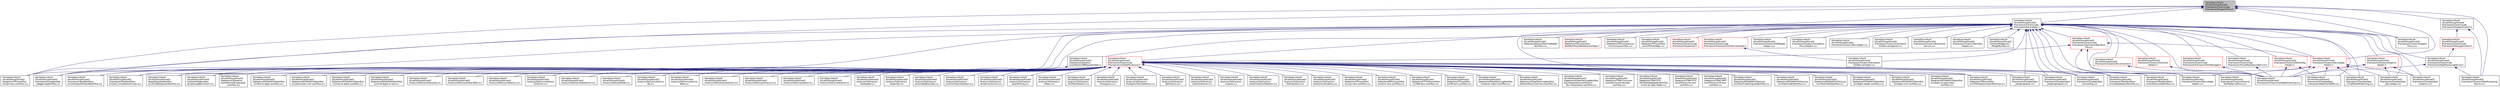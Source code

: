 digraph "/home/travis/build/AliceO2Group/AliceO2/Framework/Core/include/Framework/DispatchPolicy.h"
{
 // INTERACTIVE_SVG=YES
  bgcolor="transparent";
  edge [fontname="Helvetica",fontsize="10",labelfontname="Helvetica",labelfontsize="10"];
  node [fontname="Helvetica",fontsize="10",shape=record];
  Node4 [label="/home/travis/build\l/AliceO2Group/AliceO2\l/Framework/Core/include\l/Framework/DispatchPolicy.h",height=0.2,width=0.4,color="black", fillcolor="grey75", style="filled", fontcolor="black"];
  Node4 -> Node5 [dir="back",color="midnightblue",fontsize="10",style="solid",fontname="Helvetica"];
  Node5 [label="/home/travis/build\l/AliceO2Group/AliceO2\l/Detectors/TPC/workflow\l/src/tpc-reco-workflow.cxx",height=0.2,width=0.4,color="black",URL="$d3/dbf/tpc-reco-workflow_8cxx.html",tooltip="Basic DPL workflow for TPC reconstruction starting from digits. "];
  Node4 -> Node6 [dir="back",color="midnightblue",fontsize="10",style="solid",fontname="Helvetica"];
  Node6 [label="/home/travis/build\l/AliceO2Group/AliceO2\l/Framework/Core/include\l/Framework/DeviceSpec.h",height=0.2,width=0.4,color="black",URL="$df/de8/DeviceSpec_8h.html"];
  Node6 -> Node7 [dir="back",color="midnightblue",fontsize="10",style="solid",fontname="Helvetica"];
  Node7 [label="/home/travis/build\l/AliceO2Group/AliceO2\l/Detectors/Calibration\l/workflow/CCDBPopulatorSpec.h",height=0.2,width=0.4,color="black",URL="$df/df4/CCDBPopulatorSpec_8h.html"];
  Node7 -> Node8 [dir="back",color="midnightblue",fontsize="10",style="solid",fontname="Helvetica"];
  Node8 [label="/home/travis/build\l/AliceO2Group/AliceO2\l/Detectors/Calibration\l/workflow/ccdb-populator\l-workflow.cxx",height=0.2,width=0.4,color="black",URL="$d2/d5c/ccdb-populator-workflow_8cxx.html"];
  Node6 -> Node9 [dir="back",color="midnightblue",fontsize="10",style="solid",fontname="Helvetica"];
  Node9 [label="/home/travis/build\l/AliceO2Group/AliceO2\l/Detectors/Raw/src/RawFileReader\lWorkflow.cxx",height=0.2,width=0.4,color="black",URL="$d3/d87/RawFileReaderWorkflow_8cxx.html"];
  Node6 -> Node10 [dir="back",color="midnightblue",fontsize="10",style="solid",fontname="Helvetica"];
  Node10 [label="/home/travis/build\l/AliceO2Group/AliceO2\l/Detectors/TOF/calibration\l/testWorkflow/DataGeneratorSpec.h",height=0.2,width=0.4,color="red",URL="$d0/d0d/DataGeneratorSpec_8h.html",tooltip="Dummy data generator. "];
  Node6 -> Node12 [dir="back",color="midnightblue",fontsize="10",style="solid",fontname="Helvetica"];
  Node12 [label="/home/travis/build\l/AliceO2Group/AliceO2\l/Detectors/TOF/compression\l/src/CompressorTask.cxx",height=0.2,width=0.4,color="black",URL="$d7/d8c/CompressorTask_8cxx.html",tooltip="TOF raw data compressor task. "];
  Node6 -> Node13 [dir="back",color="midnightblue",fontsize="10",style="solid",fontname="Helvetica"];
  Node13 [label="/home/travis/build\l/AliceO2Group/AliceO2\l/Detectors/TPC/workflow\l/src/CATrackerSpec.cxx",height=0.2,width=0.4,color="black",URL="$da/d78/CATrackerSpec_8cxx.html",tooltip="Processor spec for running TPC CA tracking. "];
  Node6 -> Node5 [dir="back",color="midnightblue",fontsize="10",style="solid",fontname="Helvetica"];
  Node6 -> Node14 [dir="back",color="midnightblue",fontsize="10",style="solid",fontname="Helvetica"];
  Node14 [label="/home/travis/build\l/AliceO2Group/AliceO2\l/Detectors/TRD/workflow\l/src/TRDTrapSimulatorWorkFlow.cxx",height=0.2,width=0.4,color="black",URL="$d2/dc0/TRDTrapSimulatorWorkFlow_8cxx.html"];
  Node6 -> Node15 [dir="back",color="midnightblue",fontsize="10",style="solid",fontname="Helvetica"];
  Node15 [label="/home/travis/build\l/AliceO2Group/AliceO2\l/Framework/Core/include\l/Framework/ChannelConfiguration\lPolicy.h",height=0.2,width=0.4,color="red",URL="$dd/d0f/ChannelConfigurationPolicy_8h.html"];
  Node15 -> Node16 [dir="back",color="midnightblue",fontsize="10",style="solid",fontname="Helvetica"];
  Node16 [label="/home/travis/build\l/AliceO2Group/AliceO2\l/Framework/Core/include\l/Framework/runDataProcessing.h",height=0.2,width=0.4,color="red",URL="$db/dd0/runDataProcessing_8h.html"];
  Node16 -> Node17 [dir="back",color="midnightblue",fontsize="10",style="solid",fontname="Helvetica"];
  Node17 [label="/home/travis/build\l/AliceO2Group/AliceO2\l/Analysis/Tasks/centralityQa.cxx",height=0.2,width=0.4,color="black",URL="$d5/d75/centralityQa_8cxx.html"];
  Node16 -> Node18 [dir="back",color="midnightblue",fontsize="10",style="solid",fontname="Helvetica"];
  Node18 [label="/home/travis/build\l/AliceO2Group/AliceO2\l/Analysis/Tasks/centralityTable.cxx",height=0.2,width=0.4,color="black",URL="$de/d41/centralityTable_8cxx.html"];
  Node16 -> Node19 [dir="back",color="midnightblue",fontsize="10",style="solid",fontname="Helvetica"];
  Node19 [label="/home/travis/build\l/AliceO2Group/AliceO2\l/Analysis/Tasks/correlations.cxx",height=0.2,width=0.4,color="black",URL="$d9/d61/correlations_8cxx.html"];
  Node16 -> Node20 [dir="back",color="midnightblue",fontsize="10",style="solid",fontname="Helvetica"];
  Node20 [label="/home/travis/build\l/AliceO2Group/AliceO2\l/Analysis/Tasks/correlations\lCollection.cxx",height=0.2,width=0.4,color="black",URL="$df/d59/correlationsCollection_8cxx.html"];
  Node16 -> Node21 [dir="back",color="midnightblue",fontsize="10",style="solid",fontname="Helvetica"];
  Node21 [label="/home/travis/build\l/AliceO2Group/AliceO2\l/Analysis/Tasks/eventSelection.cxx",height=0.2,width=0.4,color="black",URL="$d9/df1/eventSelection_8cxx.html"];
  Node16 -> Node22 [dir="back",color="midnightblue",fontsize="10",style="solid",fontname="Helvetica"];
  Node22 [label="/home/travis/build\l/AliceO2Group/AliceO2\l/Analysis/Tasks/jetfinder.cxx",height=0.2,width=0.4,color="black",URL="$d2/dc6/jetfinder_8cxx.html"];
  Node16 -> Node23 [dir="back",color="midnightblue",fontsize="10",style="solid",fontname="Helvetica"];
  Node23 [label="/home/travis/build\l/AliceO2Group/AliceO2\l/Analysis/Tasks/multiplicity\lQa.cxx",height=0.2,width=0.4,color="black",URL="$d3/d6a/multiplicityQa_8cxx.html"];
  Node16 -> Node24 [dir="back",color="midnightblue",fontsize="10",style="solid",fontname="Helvetica"];
  Node24 [label="/home/travis/build\l/AliceO2Group/AliceO2\l/Analysis/Tasks/multiplicity\lTable.cxx",height=0.2,width=0.4,color="black",URL="$d4/d23/multiplicityTable_8cxx.html"];
  Node16 -> Node25 [dir="back",color="midnightblue",fontsize="10",style="solid",fontname="Helvetica"];
  Node25 [label="/home/travis/build\l/AliceO2Group/AliceO2\l/Analysis/Tasks/trackselection.cxx",height=0.2,width=0.4,color="black",URL="$db/d90/trackselection_8cxx.html"];
  Node16 -> Node26 [dir="back",color="midnightblue",fontsize="10",style="solid",fontname="Helvetica"];
  Node26 [label="/home/travis/build\l/AliceO2Group/AliceO2\l/Analysis/Tasks/upcAnalysis.cxx",height=0.2,width=0.4,color="black",URL="$d2/d9d/upcAnalysis_8cxx.html"];
  Node16 -> Node27 [dir="back",color="midnightblue",fontsize="10",style="solid",fontname="Helvetica"];
  Node27 [label="/home/travis/build\l/AliceO2Group/AliceO2\l/Analysis/Tasks/validation.cxx",height=0.2,width=0.4,color="black",URL="$dd/d1b/validation_8cxx.html"];
  Node16 -> Node28 [dir="back",color="midnightblue",fontsize="10",style="solid",fontname="Helvetica"];
  Node28 [label="/home/travis/build\l/AliceO2Group/AliceO2\l/Analysis/Tasks/vertexerhf.cxx",height=0.2,width=0.4,color="black",URL="$de/d5e/vertexerhf_8cxx.html"];
  Node16 -> Node29 [dir="back",color="midnightblue",fontsize="10",style="solid",fontname="Helvetica"];
  Node29 [label="/home/travis/build\l/AliceO2Group/AliceO2\l/Analysis/Tutorials/src\l/aodreader.cxx",height=0.2,width=0.4,color="black",URL="$dd/d00/aodreader_8cxx.html"];
  Node16 -> Node30 [dir="back",color="midnightblue",fontsize="10",style="solid",fontname="Helvetica"];
  Node30 [label="/home/travis/build\l/AliceO2Group/AliceO2\l/Analysis/Tutorials/src\l/aodwriter.cxx",height=0.2,width=0.4,color="black",URL="$d0/dee/aodwriter_8cxx.html"];
  Node16 -> Node31 [dir="back",color="midnightblue",fontsize="10",style="solid",fontname="Helvetica"];
  Node31 [label="/home/travis/build\l/AliceO2Group/AliceO2\l/Analysis/Tutorials/src\l/associatedExample.cxx",height=0.2,width=0.4,color="black",URL="$d6/dcb/associatedExample_8cxx.html"];
  Node16 -> Node32 [dir="back",color="midnightblue",fontsize="10",style="solid",fontname="Helvetica"];
  Node32 [label="/home/travis/build\l/AliceO2Group/AliceO2\l/Analysis/Tutorials/src\l/collisionTracksIteration.cxx",height=0.2,width=0.4,color="black",URL="$d4/dd5/collisionTracksIteration_8cxx.html"];
  Node16 -> Node33 [dir="back",color="midnightblue",fontsize="10",style="solid",fontname="Helvetica"];
  Node33 [label="/home/travis/build\l/AliceO2Group/AliceO2\l/Analysis/Tutorials/src\l/dynamicColumns.cxx",height=0.2,width=0.4,color="black",URL="$d2/df5/dynamicColumns_8cxx.html"];
  Node16 -> Node34 [dir="back",color="midnightblue",fontsize="10",style="solid",fontname="Helvetica"];
  Node34 [label="/home/travis/build\l/AliceO2Group/AliceO2\l/Analysis/Tutorials/src\l/eventMixing.cxx",height=0.2,width=0.4,color="black",URL="$d6/ddb/eventMixing_8cxx.html"];
  Node16 -> Node35 [dir="back",color="midnightblue",fontsize="10",style="solid",fontname="Helvetica"];
  Node35 [label="/home/travis/build\l/AliceO2Group/AliceO2\l/Analysis/Tutorials/src\l/filters.cxx",height=0.2,width=0.4,color="black",URL="$d6/d77/filters_8cxx.html"];
  Node16 -> Node36 [dir="back",color="midnightblue",fontsize="10",style="solid",fontname="Helvetica"];
  Node36 [label="/home/travis/build\l/AliceO2Group/AliceO2\l/Analysis/Tutorials/src\l/fullTrackIteration.cxx",height=0.2,width=0.4,color="black",URL="$d2/d4e/fullTrackIteration_8cxx.html"];
  Node16 -> Node37 [dir="back",color="midnightblue",fontsize="10",style="solid",fontname="Helvetica"];
  Node37 [label="/home/travis/build\l/AliceO2Group/AliceO2\l/Analysis/Tutorials/src\l/histograms.cxx",height=0.2,width=0.4,color="black",URL="$df/d90/histograms_8cxx.html"];
  Node16 -> Node38 [dir="back",color="midnightblue",fontsize="10",style="solid",fontname="Helvetica"];
  Node38 [label="/home/travis/build\l/AliceO2Group/AliceO2\l/Analysis/Tutorials/src\l/histogramTrackSelection.cxx",height=0.2,width=0.4,color="black",URL="$dd/d06/histogramTrackSelection_8cxx.html"];
  Node16 -> Node39 [dir="back",color="midnightblue",fontsize="10",style="solid",fontname="Helvetica"];
  Node39 [label="/home/travis/build\l/AliceO2Group/AliceO2\l/Analysis/Tutorials/src\l/jetAnalysis.cxx",height=0.2,width=0.4,color="black",URL="$d7/d21/jetAnalysis_8cxx.html"];
  Node16 -> Node40 [dir="back",color="midnightblue",fontsize="10",style="solid",fontname="Helvetica"];
  Node40 [label="/home/travis/build\l/AliceO2Group/AliceO2\l/Analysis/Tutorials/src\l/newCollections.cxx",height=0.2,width=0.4,color="black",URL="$d7/d10/newCollections_8cxx.html"];
  Node16 -> Node41 [dir="back",color="midnightblue",fontsize="10",style="solid",fontname="Helvetica"];
  Node41 [label="/home/travis/build\l/AliceO2Group/AliceO2\l/Analysis/Tutorials/src\l/outputs.cxx",height=0.2,width=0.4,color="black",URL="$d3/d45/outputs_8cxx.html"];
  Node16 -> Node42 [dir="back",color="midnightblue",fontsize="10",style="solid",fontname="Helvetica"];
  Node42 [label="/home/travis/build\l/AliceO2Group/AliceO2\l/Analysis/Tutorials/src\l/trackCollectionIteration.cxx",height=0.2,width=0.4,color="black",URL="$d4/ded/trackCollectionIteration_8cxx.html"];
  Node16 -> Node43 [dir="back",color="midnightblue",fontsize="10",style="solid",fontname="Helvetica"];
  Node43 [label="/home/travis/build\l/AliceO2Group/AliceO2\l/Analysis/Tutorials/src\l/trackIteration.cxx",height=0.2,width=0.4,color="black",URL="$db/d7e/trackIteration_8cxx.html"];
  Node16 -> Node44 [dir="back",color="midnightblue",fontsize="10",style="solid",fontname="Helvetica"];
  Node44 [label="/home/travis/build\l/AliceO2Group/AliceO2\l/Analysis/Tutorials/src\l/tracksCombinations.cxx",height=0.2,width=0.4,color="black",URL="$d0/da7/tracksCombinations_8cxx.html"];
  Node16 -> Node8 [dir="back",color="midnightblue",fontsize="10",style="solid",fontname="Helvetica"];
  Node16 -> Node45 [dir="back",color="midnightblue",fontsize="10",style="solid",fontname="Helvetica"];
  Node45 [label="/home/travis/build\l/AliceO2Group/AliceO2\l/Detectors/CPV/workflow\l/src/cpv-reco-workflow.cxx",height=0.2,width=0.4,color="black",URL="$d7/d07/cpv-reco-workflow_8cxx.html",tooltip="Basic DPL workflow for CPV reconstruction starting from digits. "];
  Node16 -> Node46 [dir="back",color="midnightblue",fontsize="10",style="solid",fontname="Helvetica"];
  Node46 [label="/home/travis/build\l/AliceO2Group/AliceO2\l/Detectors/EMCAL/workflow\l/src/emc-reco-workflow.cxx",height=0.2,width=0.4,color="black",URL="$d2/d6d/emc-reco-workflow_8cxx.html",tooltip="Basic DPL workflow for EMCAL reconstruction starting from digits (adapted from tpc-reco-workflow.cxx) "];
  Node16 -> Node47 [dir="back",color="midnightblue",fontsize="10",style="solid",fontname="Helvetica"];
  Node47 [label="/home/travis/build\l/AliceO2Group/AliceO2\l/Detectors/FIT/FDD/workflow\l/src/fdd-reco-workflow.cxx",height=0.2,width=0.4,color="black",URL="$da/d1e/fdd-reco-workflow_8cxx.html"];
  Node16 -> Node48 [dir="back",color="midnightblue",fontsize="10",style="solid",fontname="Helvetica"];
  Node48 [label="/home/travis/build\l/AliceO2Group/AliceO2\l/Detectors/FIT/workflow\l/src/fit-reco-workflow.cxx",height=0.2,width=0.4,color="black",URL="$de/d22/fit-reco-workflow_8cxx.html"];
  Node16 -> Node49 [dir="back",color="midnightblue",fontsize="10",style="solid",fontname="Helvetica"];
  Node49 [label="/home/travis/build\l/AliceO2Group/AliceO2\l/Detectors/GlobalTrackingWorkflow\l/src/tpcits-match-workflow.cxx",height=0.2,width=0.4,color="black",URL="$db/d94/tpcits-match-workflow_8cxx.html"];
  Node16 -> Node50 [dir="back",color="midnightblue",fontsize="10",style="solid",fontname="Helvetica"];
  Node50 [label="/home/travis/build\l/AliceO2Group/AliceO2\l/Detectors/GlobalTrackingWorkflow\l/tofworkflow/src/tof-reco-workflow.cxx",height=0.2,width=0.4,color="black",URL="$da/dfd/tof-reco-workflow_8cxx.html",tooltip="Basic DPL workflow for TOF reconstruction starting from digits. "];
  Node16 -> Node51 [dir="back",color="midnightblue",fontsize="10",style="solid",fontname="Helvetica"];
  Node51 [label="/home/travis/build\l/AliceO2Group/AliceO2\l/Detectors/GlobalTrackingWorkflow\l/tpcinterpolationworkflow/src\l/tpc-interpolation-workflow.cxx",height=0.2,width=0.4,color="black",URL="$d5/d57/tpc-interpolation-workflow_8cxx.html"];
  Node16 -> Node52 [dir="back",color="midnightblue",fontsize="10",style="solid",fontname="Helvetica"];
  Node52 [label="/home/travis/build\l/AliceO2Group/AliceO2\l/Detectors/ITSMFT/common\l/workflow/src/stf-decoder\l-workflow.cxx",height=0.2,width=0.4,color="black",URL="$dd/d1f/stf-decoder-workflow_8cxx.html"];
  Node16 -> Node53 [dir="back",color="midnightblue",fontsize="10",style="solid",fontname="Helvetica"];
  Node53 [label="/home/travis/build\l/AliceO2Group/AliceO2\l/Detectors/ITSMFT/ITS\l/QC/TestDataReaderWorkflow\l/src/its-qc-data-reader.cxx",height=0.2,width=0.4,color="black",URL="$d1/dd5/its-qc-data-reader_8cxx.html"];
  Node16 -> Node54 [dir="back",color="midnightblue",fontsize="10",style="solid",fontname="Helvetica"];
  Node54 [label="/home/travis/build\l/AliceO2Group/AliceO2\l/Detectors/ITSMFT/ITS\l/workflow/src/its-reco\l-workflow.cxx",height=0.2,width=0.4,color="black",URL="$dc/d64/its-reco-workflow_8cxx.html"];
  Node16 -> Node55 [dir="back",color="midnightblue",fontsize="10",style="solid",fontname="Helvetica"];
  Node55 [label="/home/travis/build\l/AliceO2Group/AliceO2\l/Detectors/ITSMFT/MFT\l/workflow/src/mft-reco\l-workflow.cxx",height=0.2,width=0.4,color="black",URL="$dc/d6a/mft-reco-workflow_8cxx.html"];
  Node16 -> Node56 [dir="back",color="midnightblue",fontsize="10",style="solid",fontname="Helvetica"];
  Node56 [label="/home/travis/build\l/AliceO2Group/AliceO2\l/Detectors/MUON/MCH/Tracking\l/src/TrackFinderOriginalWorkflow.cxx",height=0.2,width=0.4,color="black",URL="$d4/d99/TrackFinderOriginalWorkflow_8cxx.html"];
  Node16 -> Node57 [dir="back",color="midnightblue",fontsize="10",style="solid",fontname="Helvetica"];
  Node57 [label="/home/travis/build\l/AliceO2Group/AliceO2\l/Detectors/MUON/MCH/Tracking\l/src/TrackFinderWorkflow.cxx",height=0.2,width=0.4,color="black",URL="$da/d8b/TrackFinderWorkflow_8cxx.html"];
  Node16 -> Node58 [dir="back",color="midnightblue",fontsize="10",style="solid",fontname="Helvetica"];
  Node58 [label="/home/travis/build\l/AliceO2Group/AliceO2\l/Detectors/MUON/MCH/Tracking\l/src/TrackFitterWorkflow.cxx",height=0.2,width=0.4,color="black",URL="$d0/dba/TrackFitterWorkflow_8cxx.html"];
  Node16 -> Node59 [dir="back",color="midnightblue",fontsize="10",style="solid",fontname="Helvetica"];
  Node59 [label="/home/travis/build\l/AliceO2Group/AliceO2\l/Detectors/MUON/MCH/Workflow\l/src/digits-reader-workflow.cxx",height=0.2,width=0.4,color="black",URL="$da/d81/digits-reader-workflow_8cxx.html",tooltip="Implementation of a DPL device to read digits from a binary file. "];
  Node16 -> Node60 [dir="back",color="midnightblue",fontsize="10",style="solid",fontname="Helvetica"];
  Node60 [label="/home/travis/build\l/AliceO2Group/AliceO2\l/Detectors/MUON/MCH/Workflow\l/src/digits-sink-workflow.cxx",height=0.2,width=0.4,color="black",URL="$dd/da0/digits-sink-workflow_8cxx.html",tooltip="This is an executable that dumps to a file on disk the digits received via DPL. "];
  Node16 -> Node61 [dir="back",color="midnightblue",fontsize="10",style="solid",fontname="Helvetica"];
  Node61 [label="/home/travis/build\l/AliceO2Group/AliceO2\l/Detectors/MUON/MCH/Workflow\l/src/digits-to-preclusters\l-workflow.cxx",height=0.2,width=0.4,color="black",URL="$d8/dee/digits-to-preclusters-workflow_8cxx.html",tooltip="This is an executable that runs the preclusterization via DPL. "];
  Node16 -> Node62 [dir="back",color="midnightblue",fontsize="10",style="solid",fontname="Helvetica"];
  Node62 [label="/home/travis/build\l/AliceO2Group/AliceO2\l/Detectors/MUON/MCH/Workflow\l/src/file-to-digits-workflow.cxx",height=0.2,width=0.4,color="black",URL="$db/d1c/file-to-digits-workflow_8cxx.html"];
  Node16 -> Node63 [dir="back",color="midnightblue",fontsize="10",style="solid",fontname="Helvetica"];
  Node63 [label="/home/travis/build\l/AliceO2Group/AliceO2\l/Detectors/MUON/MCH/Workflow\l/src/preclusters-sink-workflow.cxx",height=0.2,width=0.4,color="black",URL="$df/d49/preclusters-sink-workflow_8cxx.html",tooltip="This is an executable that dumps to a file on disk the preclusters received via DPL. "];
  Node16 -> Node64 [dir="back",color="midnightblue",fontsize="10",style="solid",fontname="Helvetica"];
  Node64 [label="/home/travis/build\l/AliceO2Group/AliceO2\l/Detectors/MUON/MCH/Workflow\l/src/raw-to-digits-workflow.cxx",height=0.2,width=0.4,color="black",URL="$d2/dc6/raw-to-digits-workflow_8cxx.html",tooltip="This is an executable that runs the decoding via DPL. "];
  Node16 -> Node65 [dir="back",color="midnightblue",fontsize="10",style="solid",fontname="Helvetica"];
  Node65 [label="/home/travis/build\l/AliceO2Group/AliceO2\l/Detectors/MUON/MID/Workflow\l/src/mid-digits-to-raw.cxx",height=0.2,width=0.4,color="black",URL="$d1/d79/mid-digits-to-raw_8cxx.html",tooltip="MID raw to digits workflow. "];
  Node16 -> Node5 [dir="back",color="midnightblue",fontsize="10",style="solid",fontname="Helvetica"];
  Node16 -> Node14 [dir="back",color="midnightblue",fontsize="10",style="solid",fontname="Helvetica"];
  Node16 -> Node81 [dir="back",color="midnightblue",fontsize="10",style="solid",fontname="Helvetica"];
  Node81 [label="/home/travis/build\l/AliceO2Group/AliceO2\l/Framework/Core/test/test\l_DanglingInputs.cxx",height=0.2,width=0.4,color="black",URL="$db/d94/test__DanglingInputs_8cxx.html"];
  Node16 -> Node82 [dir="back",color="midnightblue",fontsize="10",style="solid",fontname="Helvetica"];
  Node82 [label="/home/travis/build\l/AliceO2Group/AliceO2\l/Framework/Core/test/test\l_DanglingOutputs.cxx",height=0.2,width=0.4,color="black",URL="$d9/dda/test__DanglingOutputs_8cxx.html"];
  Node16 -> Node85 [dir="back",color="midnightblue",fontsize="10",style="solid",fontname="Helvetica"];
  Node85 [label="/home/travis/build\l/AliceO2Group/AliceO2\l/Framework/Core/test/test\l_Forwarding.cxx",height=0.2,width=0.4,color="black",URL="$de/dae/test__Forwarding_8cxx.html"];
  Node16 -> Node101 [dir="back",color="midnightblue",fontsize="10",style="solid",fontname="Helvetica"];
  Node101 [label="/home/travis/build\l/AliceO2Group/AliceO2\l/Framework/Core/test/test\l_StaggeringWorkflow.cxx",height=0.2,width=0.4,color="black",URL="$dd/d16/test__StaggeringWorkflow_8cxx.html"];
  Node16 -> Node112 [dir="back",color="midnightblue",fontsize="10",style="solid",fontname="Helvetica"];
  Node112 [label="/home/travis/build\l/AliceO2Group/AliceO2\l/Framework/TestWorkflows\l/src/o2DataQueryWorkflow.cxx",height=0.2,width=0.4,color="black",URL="$d7/d09/o2DataQueryWorkflow_8cxx.html"];
  Node16 -> Node113 [dir="back",color="midnightblue",fontsize="10",style="solid",fontname="Helvetica"];
  Node113 [label="/home/travis/build\l/AliceO2Group/AliceO2\l/Framework/TestWorkflows\l/src/o2DiamondWorkflow.cxx",height=0.2,width=0.4,color="black",URL="$d4/dbb/o2DiamondWorkflow_8cxx.html"];
  Node16 -> Node115 [dir="back",color="midnightblue",fontsize="10",style="solid",fontname="Helvetica"];
  Node115 [label="/home/travis/build\l/AliceO2Group/AliceO2\l/Framework/TestWorkflows\l/src/o2OutputWildcardWorkflow.cxx",height=0.2,width=0.4,color="black",URL="$d1/d91/o2OutputWildcardWorkflow_8cxx.html"];
  Node16 -> Node120 [dir="back",color="midnightblue",fontsize="10",style="solid",fontname="Helvetica"];
  Node120 [label="/home/travis/build\l/AliceO2Group/AliceO2\l/Framework/TestWorkflows\l/src/test_CompletionPolicies.cxx",height=0.2,width=0.4,color="black",URL="$d8/d33/test__CompletionPolicies_8cxx.html"];
  Node16 -> Node134 [dir="back",color="midnightblue",fontsize="10",style="solid",fontname="Helvetica"];
  Node134 [label="/home/travis/build\l/AliceO2Group/AliceO2\l/Steer/DigitizerWorkflow\l/src/SimpleDigitizerWorkflow.cxx",height=0.2,width=0.4,color="black",URL="$d2/dd7/SimpleDigitizerWorkflow_8cxx.html"];
  Node16 -> Node136 [dir="back",color="midnightblue",fontsize="10",style="solid",fontname="Helvetica"];
  Node136 [label="/home/travis/build\l/AliceO2Group/AliceO2\l/Utilities/Mergers/test\l/emptyLoopBenchmark.cxx",height=0.2,width=0.4,color="black",URL="$d2/db0/emptyLoopBenchmark_8cxx.html",tooltip="A benchmark which measures a maximum rate of doing nothing in a device. "];
  Node15 -> Node141 [dir="back",color="midnightblue",fontsize="10",style="solid",fontname="Helvetica"];
  Node141 [label="/home/travis/build\l/AliceO2Group/AliceO2\l/Framework/Core/src/DeviceSpec\lHelpers.h",height=0.2,width=0.4,color="red",URL="$df/dda/DeviceSpecHelpers_8h.html"];
  Node141 -> Node142 [dir="back",color="midnightblue",fontsize="10",style="solid",fontname="Helvetica"];
  Node142 [label="/home/travis/build\l/AliceO2Group/AliceO2\l/Framework/Core/src/DeviceSpec\lHelpers.cxx",height=0.2,width=0.4,color="black",URL="$d1/dd9/DeviceSpecHelpers_8cxx.html"];
  Node141 -> Node143 [dir="back",color="midnightblue",fontsize="10",style="solid",fontname="Helvetica"];
  Node143 [label="/home/travis/build\l/AliceO2Group/AliceO2\l/Framework/Core/src/External\lFairMQDeviceProxy.cxx",height=0.2,width=0.4,color="black",URL="$dc/df3/ExternalFairMQDeviceProxy_8cxx.html"];
  Node141 -> Node144 [dir="back",color="midnightblue",fontsize="10",style="solid",fontname="Helvetica"];
  Node144 [label="/home/travis/build\l/AliceO2Group/AliceO2\l/Framework/Core/src/runDataProcessing.cxx",height=0.2,width=0.4,color="black",URL="$d7/d54/runDataProcessing_8cxx.html"];
  Node141 -> Node145 [dir="back",color="midnightblue",fontsize="10",style="solid",fontname="Helvetica"];
  Node145 [label="/home/travis/build\l/AliceO2Group/AliceO2\l/Framework/Core/test/test\l_DeviceSpec.cxx",height=0.2,width=0.4,color="black",URL="$d9/d51/test__DeviceSpec_8cxx.html"];
  Node141 -> Node147 [dir="back",color="midnightblue",fontsize="10",style="solid",fontname="Helvetica"];
  Node147 [label="/home/travis/build\l/AliceO2Group/AliceO2\l/Framework/Core/test/test\l_FrameworkDataFlowToDDS.cxx",height=0.2,width=0.4,color="black",URL="$d6/d53/test__FrameworkDataFlowToDDS_8cxx.html"];
  Node141 -> Node148 [dir="back",color="midnightblue",fontsize="10",style="solid",fontname="Helvetica"];
  Node148 [label="/home/travis/build\l/AliceO2Group/AliceO2\l/Framework/Core/test/test\l_Graphviz.cxx",height=0.2,width=0.4,color="black",URL="$d4/dc4/test__Graphviz_8cxx.html"];
  Node141 -> Node149 [dir="back",color="midnightblue",fontsize="10",style="solid",fontname="Helvetica"];
  Node149 [label="/home/travis/build\l/AliceO2Group/AliceO2\l/Framework/Core/test/test\l_TimeParallelPipelining.cxx",height=0.2,width=0.4,color="black",URL="$dd/d8a/test__TimeParallelPipelining_8cxx.html"];
  Node15 -> Node142 [dir="back",color="midnightblue",fontsize="10",style="solid",fontname="Helvetica"];
  Node15 -> Node144 [dir="back",color="midnightblue",fontsize="10",style="solid",fontname="Helvetica"];
  Node6 -> Node155 [dir="back",color="midnightblue",fontsize="10",style="solid",fontname="Helvetica"];
  Node155 [label="/home/travis/build\l/AliceO2Group/AliceO2\l/Framework/Core/include\l/Framework/DataProcessingDevice.h",height=0.2,width=0.4,color="black",URL="$d3/d4b/DataProcessingDevice_8h.html"];
  Node155 -> Node156 [dir="back",color="midnightblue",fontsize="10",style="solid",fontname="Helvetica"];
  Node156 [label="/home/travis/build\l/AliceO2Group/AliceO2\l/Framework/Core/src/DataProcessing\lDevice.cxx",height=0.2,width=0.4,color="black",URL="$db/dac/DataProcessingDevice_8cxx.html"];
  Node155 -> Node144 [dir="back",color="midnightblue",fontsize="10",style="solid",fontname="Helvetica"];
  Node6 -> Node157 [dir="back",color="midnightblue",fontsize="10",style="solid",fontname="Helvetica"];
  Node157 [label="/home/travis/build\l/AliceO2Group/AliceO2\l/Framework/Core/include\l/Framework/Dispatcher.h",height=0.2,width=0.4,color="red",URL="$d7/d33/Dispatcher_8h.html",tooltip="Declaration of Dispatcher for O2 Data Sampling. "];
  Node6 -> Node160 [dir="back",color="midnightblue",fontsize="10",style="solid",fontname="Helvetica"];
  Node160 [label="/home/travis/build\l/AliceO2Group/AliceO2\l/Framework/Core/include\l/Framework/FrameworkGUIDebugger.h",height=0.2,width=0.4,color="red",URL="$dd/d9a/FrameworkGUIDebugger_8h.html"];
  Node160 -> Node144 [dir="back",color="midnightblue",fontsize="10",style="solid",fontname="Helvetica"];
  Node6 -> Node162 [dir="back",color="midnightblue",fontsize="10",style="solid",fontname="Helvetica"];
  Node162 [label="/home/travis/build\l/AliceO2Group/AliceO2\l/Framework/Core/include\l/Framework/FrameworkGUIDevicesGraph.h",height=0.2,width=0.4,color="red",URL="$dd/d49/FrameworkGUIDevicesGraph_8h.html"];
  Node162 -> Node163 [dir="back",color="midnightblue",fontsize="10",style="solid",fontname="Helvetica"];
  Node163 [label="/home/travis/build\l/AliceO2Group/AliceO2\l/Framework/Core/src/Framework\lGUIDevicesGraph.cxx",height=0.2,width=0.4,color="black",URL="$d7/d5a/FrameworkGUIDevicesGraph_8cxx.html"];
  Node6 -> Node164 [dir="back",color="midnightblue",fontsize="10",style="solid",fontname="Helvetica"];
  Node164 [label="/home/travis/build\l/AliceO2Group/AliceO2\l/Framework/Core/include\l/Framework/SimpleRawDeviceService.h",height=0.2,width=0.4,color="black",URL="$de/d88/SimpleRawDeviceService_8h.html"];
  Node164 -> Node144 [dir="back",color="midnightblue",fontsize="10",style="solid",fontname="Helvetica"];
  Node6 -> Node165 [dir="back",color="midnightblue",fontsize="10",style="solid",fontname="Helvetica"];
  Node165 [label="/home/travis/build\l/AliceO2Group/AliceO2\l/Framework/Core/src/AODReader\lHelpers.cxx",height=0.2,width=0.4,color="black",URL="$d4/dc5/AODReaderHelpers_8cxx.html"];
  Node6 -> Node166 [dir="back",color="midnightblue",fontsize="10",style="solid",fontname="Helvetica"];
  Node166 [label="/home/travis/build\l/AliceO2Group/AliceO2\l/Framework/Core/src/Completion\lPolicyHelpers.cxx",height=0.2,width=0.4,color="black",URL="$da/da3/CompletionPolicyHelpers_8cxx.html"];
  Node6 -> Node167 [dir="back",color="midnightblue",fontsize="10",style="solid",fontname="Helvetica"];
  Node167 [label="/home/travis/build\l/AliceO2Group/AliceO2\l/Framework/Core/src/DDSConfig\lHelpers.h",height=0.2,width=0.4,color="red",URL="$d3/dc0/DDSConfigHelpers_8h.html"];
  Node167 -> Node144 [dir="back",color="midnightblue",fontsize="10",style="solid",fontname="Helvetica"];
  Node167 -> Node147 [dir="back",color="midnightblue",fontsize="10",style="solid",fontname="Helvetica"];
  Node6 -> Node169 [dir="back",color="midnightblue",fontsize="10",style="solid",fontname="Helvetica"];
  Node169 [label="/home/travis/build\l/AliceO2Group/AliceO2\l/Framework/Core/src/DeviceSpec.cxx",height=0.2,width=0.4,color="black",URL="$d8/d84/DeviceSpec_8cxx.html"];
  Node6 -> Node141 [dir="back",color="midnightblue",fontsize="10",style="solid",fontname="Helvetica"];
  Node6 -> Node142 [dir="back",color="midnightblue",fontsize="10",style="solid",fontname="Helvetica"];
  Node6 -> Node170 [dir="back",color="midnightblue",fontsize="10",style="solid",fontname="Helvetica"];
  Node170 [label="/home/travis/build\l/AliceO2Group/AliceO2\l/Framework/Core/src/Dispatch\lPolicy.cxx",height=0.2,width=0.4,color="black",URL="$d4/d57/DispatchPolicy_8cxx.html"];
  Node6 -> Node151 [dir="back",color="midnightblue",fontsize="10",style="solid",fontname="Helvetica"];
  Node151 [label="/home/travis/build\l/AliceO2Group/AliceO2\l/Framework/Core/src/DriverControl.h",height=0.2,width=0.4,color="red",URL="$de/d66/DriverControl_8h.html"];
  Node151 -> Node144 [dir="back",color="midnightblue",fontsize="10",style="solid",fontname="Helvetica"];
  Node6 -> Node143 [dir="back",color="midnightblue",fontsize="10",style="solid",fontname="Helvetica"];
  Node6 -> Node171 [dir="back",color="midnightblue",fontsize="10",style="solid",fontname="Helvetica"];
  Node171 [label="/home/travis/build\l/AliceO2Group/AliceO2\l/Framework/Core/src/Framework\lGUIDeviceInspector.cxx",height=0.2,width=0.4,color="black",URL="$d4/d72/FrameworkGUIDeviceInspector_8cxx.html"];
  Node6 -> Node163 [dir="back",color="midnightblue",fontsize="10",style="solid",fontname="Helvetica"];
  Node6 -> Node172 [dir="back",color="midnightblue",fontsize="10",style="solid",fontname="Helvetica"];
  Node172 [label="/home/travis/build\l/AliceO2Group/AliceO2\l/Framework/Core/src/Graphviz\lHelpers.h",height=0.2,width=0.4,color="red",URL="$da/d8f/GraphvizHelpers_8h.html"];
  Node172 -> Node144 [dir="back",color="midnightblue",fontsize="10",style="solid",fontname="Helvetica"];
  Node172 -> Node145 [dir="back",color="midnightblue",fontsize="10",style="solid",fontname="Helvetica"];
  Node172 -> Node148 [dir="back",color="midnightblue",fontsize="10",style="solid",fontname="Helvetica"];
  Node6 -> Node174 [dir="back",color="midnightblue",fontsize="10",style="solid",fontname="Helvetica"];
  Node174 [label="/home/travis/build\l/AliceO2Group/AliceO2\l/Framework/Core/src/O2Control\lHelpers.h",height=0.2,width=0.4,color="red",URL="$d3/d6a/O2ControlHelpers_8h.html"];
  Node174 -> Node144 [dir="back",color="midnightblue",fontsize="10",style="solid",fontname="Helvetica"];
  Node6 -> Node144 [dir="back",color="midnightblue",fontsize="10",style="solid",fontname="Helvetica"];
  Node6 -> Node176 [dir="back",color="midnightblue",fontsize="10",style="solid",fontname="Helvetica"];
  Node176 [label="/home/travis/build\l/AliceO2Group/AliceO2\l/Framework/Core/src/TextControl\lService.cxx",height=0.2,width=0.4,color="black",URL="$d3/dac/TextControlService_8cxx.html"];
  Node6 -> Node177 [dir="back",color="midnightblue",fontsize="10",style="solid",fontname="Helvetica"];
  Node177 [label="/home/travis/build\l/AliceO2Group/AliceO2\l/Framework/Core/src/Workflow\lHelpers.cxx",height=0.2,width=0.4,color="black",URL="$dc/da7/WorkflowHelpers_8cxx.html"];
  Node6 -> Node81 [dir="back",color="midnightblue",fontsize="10",style="solid",fontname="Helvetica"];
  Node6 -> Node82 [dir="back",color="midnightblue",fontsize="10",style="solid",fontname="Helvetica"];
  Node6 -> Node145 [dir="back",color="midnightblue",fontsize="10",style="solid",fontname="Helvetica"];
  Node6 -> Node85 [dir="back",color="midnightblue",fontsize="10",style="solid",fontname="Helvetica"];
  Node6 -> Node147 [dir="back",color="midnightblue",fontsize="10",style="solid",fontname="Helvetica"];
  Node6 -> Node148 [dir="back",color="midnightblue",fontsize="10",style="solid",fontname="Helvetica"];
  Node6 -> Node101 [dir="back",color="midnightblue",fontsize="10",style="solid",fontname="Helvetica"];
  Node6 -> Node149 [dir="back",color="midnightblue",fontsize="10",style="solid",fontname="Helvetica"];
  Node6 -> Node112 [dir="back",color="midnightblue",fontsize="10",style="solid",fontname="Helvetica"];
  Node6 -> Node113 [dir="back",color="midnightblue",fontsize="10",style="solid",fontname="Helvetica"];
  Node6 -> Node115 [dir="back",color="midnightblue",fontsize="10",style="solid",fontname="Helvetica"];
  Node6 -> Node120 [dir="back",color="midnightblue",fontsize="10",style="solid",fontname="Helvetica"];
  Node6 -> Node134 [dir="back",color="midnightblue",fontsize="10",style="solid",fontname="Helvetica"];
  Node6 -> Node178 [dir="back",color="midnightblue",fontsize="10",style="solid",fontname="Helvetica"];
  Node178 [label="/home/travis/build\l/AliceO2Group/AliceO2\l/Utilities/Mergers/src\l/MergerBuilder.cxx",height=0.2,width=0.4,color="black",URL="$d8/d56/MergerBuilder_8cxx.html",tooltip="Definition of MergerBuilder for O2 Mergers. "];
  Node6 -> Node136 [dir="back",color="midnightblue",fontsize="10",style="solid",fontname="Helvetica"];
  Node4 -> Node179 [dir="back",color="midnightblue",fontsize="10",style="solid",fontname="Helvetica"];
  Node179 [label="/home/travis/build\l/AliceO2Group/AliceO2\l/Framework/Core/include\l/Framework/DispatchControl.h",height=0.2,width=0.4,color="black",URL="$dd/dda/DispatchControl_8h.html"];
  Node179 -> Node180 [dir="back",color="midnightblue",fontsize="10",style="solid",fontname="Helvetica"];
  Node180 [label="/home/travis/build\l/AliceO2Group/AliceO2\l/Framework/Core/include\l/Framework/MessageContext.h",height=0.2,width=0.4,color="red",URL="$dc/dc4/MessageContext_8h.html"];
  Node180 -> Node155 [dir="back",color="midnightblue",fontsize="10",style="solid",fontname="Helvetica"];
  Node179 -> Node156 [dir="back",color="midnightblue",fontsize="10",style="solid",fontname="Helvetica"];
  Node4 -> Node16 [dir="back",color="midnightblue",fontsize="10",style="solid",fontname="Helvetica"];
  Node4 -> Node156 [dir="back",color="midnightblue",fontsize="10",style="solid",fontname="Helvetica"];
  Node4 -> Node141 [dir="back",color="midnightblue",fontsize="10",style="solid",fontname="Helvetica"];
  Node4 -> Node170 [dir="back",color="midnightblue",fontsize="10",style="solid",fontname="Helvetica"];
  Node4 -> Node101 [dir="back",color="midnightblue",fontsize="10",style="solid",fontname="Helvetica"];
}
